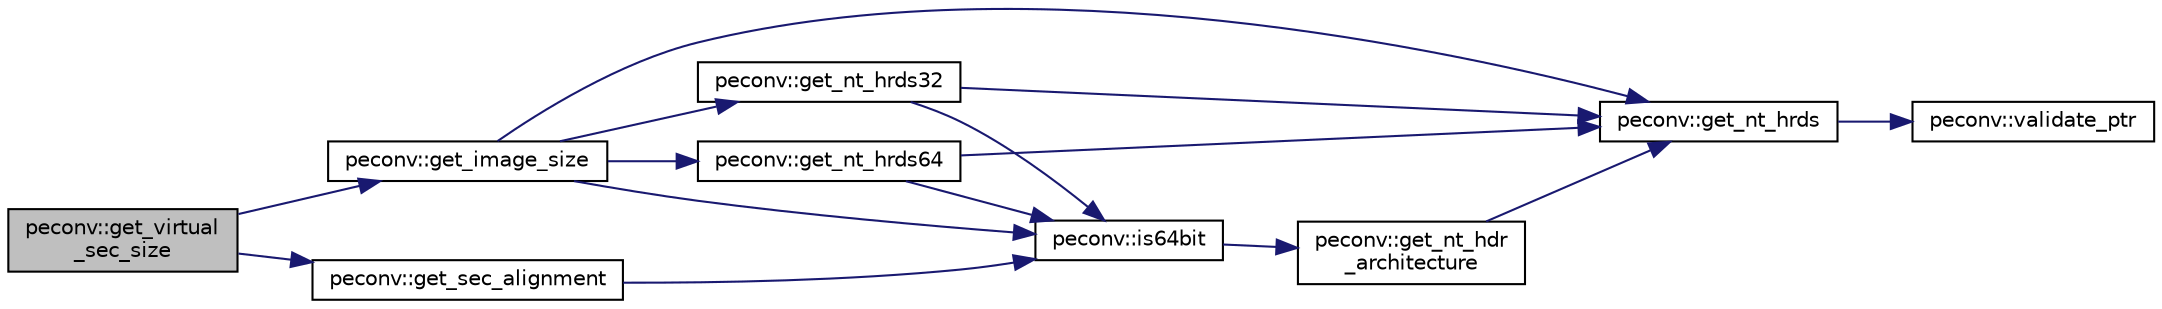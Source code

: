 digraph "peconv::get_virtual_sec_size"
{
 // LATEX_PDF_SIZE
  edge [fontname="Helvetica",fontsize="10",labelfontname="Helvetica",labelfontsize="10"];
  node [fontname="Helvetica",fontsize="10",shape=record];
  rankdir="LR";
  Node1 [label="peconv::get_virtual\l_sec_size",height=0.2,width=0.4,color="black", fillcolor="grey75", style="filled", fontcolor="black",tooltip=" "];
  Node1 -> Node2 [color="midnightblue",fontsize="10",style="solid",fontname="Helvetica"];
  Node2 [label="peconv::get_image_size",height=0.2,width=0.4,color="black", fillcolor="white", style="filled",URL="$namespacepeconv.html#a7d79bda8907a18a81aa6bd8e1c1626cb",tooltip=" "];
  Node2 -> Node3 [color="midnightblue",fontsize="10",style="solid",fontname="Helvetica"];
  Node3 [label="peconv::get_nt_hrds",height=0.2,width=0.4,color="black", fillcolor="white", style="filled",URL="$namespacepeconv.html#a69b35d1e381950218ac4f2bc3c9846fe",tooltip=" "];
  Node3 -> Node4 [color="midnightblue",fontsize="10",style="solid",fontname="Helvetica"];
  Node4 [label="peconv::validate_ptr",height=0.2,width=0.4,color="black", fillcolor="white", style="filled",URL="$namespacepeconv.html#a02f2984cee1eddb5e883917f2c231016",tooltip=" "];
  Node2 -> Node5 [color="midnightblue",fontsize="10",style="solid",fontname="Helvetica"];
  Node5 [label="peconv::get_nt_hrds32",height=0.2,width=0.4,color="black", fillcolor="white", style="filled",URL="$namespacepeconv.html#a4cb70e23d3127915eee2376ecc1bac22",tooltip=" "];
  Node5 -> Node3 [color="midnightblue",fontsize="10",style="solid",fontname="Helvetica"];
  Node5 -> Node6 [color="midnightblue",fontsize="10",style="solid",fontname="Helvetica"];
  Node6 [label="peconv::is64bit",height=0.2,width=0.4,color="black", fillcolor="white", style="filled",URL="$namespacepeconv.html#aa66eb25442292a01f9fcd0f1e4da899f",tooltip=" "];
  Node6 -> Node7 [color="midnightblue",fontsize="10",style="solid",fontname="Helvetica"];
  Node7 [label="peconv::get_nt_hdr\l_architecture",height=0.2,width=0.4,color="black", fillcolor="white", style="filled",URL="$namespacepeconv.html#a1621d9ae5ce1a3a0be6a9fa77c7bf59b",tooltip=" "];
  Node7 -> Node3 [color="midnightblue",fontsize="10",style="solid",fontname="Helvetica"];
  Node2 -> Node8 [color="midnightblue",fontsize="10",style="solid",fontname="Helvetica"];
  Node8 [label="peconv::get_nt_hrds64",height=0.2,width=0.4,color="black", fillcolor="white", style="filled",URL="$namespacepeconv.html#a2ec8771220bb8c4e6d82b8ee4d8eb7e1",tooltip=" "];
  Node8 -> Node3 [color="midnightblue",fontsize="10",style="solid",fontname="Helvetica"];
  Node8 -> Node6 [color="midnightblue",fontsize="10",style="solid",fontname="Helvetica"];
  Node2 -> Node6 [color="midnightblue",fontsize="10",style="solid",fontname="Helvetica"];
  Node1 -> Node9 [color="midnightblue",fontsize="10",style="solid",fontname="Helvetica"];
  Node9 [label="peconv::get_sec_alignment",height=0.2,width=0.4,color="black", fillcolor="white", style="filled",URL="$namespacepeconv.html#aa040616c6dec10cb9d9f3dc9ffbcb68c",tooltip=" "];
  Node9 -> Node6 [color="midnightblue",fontsize="10",style="solid",fontname="Helvetica"];
}

